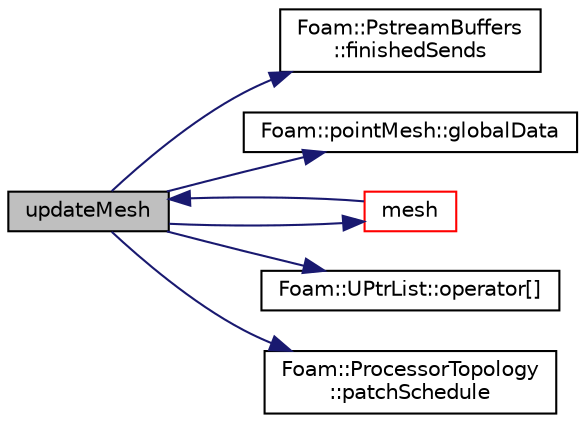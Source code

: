 digraph "updateMesh"
{
  bgcolor="transparent";
  edge [fontname="Helvetica",fontsize="10",labelfontname="Helvetica",labelfontsize="10"];
  node [fontname="Helvetica",fontsize="10",shape=record];
  rankdir="LR";
  Node417 [label="updateMesh",height=0.2,width=0.4,color="black", fillcolor="grey75", style="filled", fontcolor="black"];
  Node417 -> Node418 [color="midnightblue",fontsize="10",style="solid",fontname="Helvetica"];
  Node418 [label="Foam::PstreamBuffers\l::finishedSends",height=0.2,width=0.4,color="black",URL="$a27361.html#a9a9e71480e6b0d1b6d8ef3450eb576ce",tooltip="Mark all sends as having been done. This will start receives. "];
  Node417 -> Node419 [color="midnightblue",fontsize="10",style="solid",fontname="Helvetica"];
  Node419 [label="Foam::pointMesh::globalData",height=0.2,width=0.4,color="black",URL="$a28397.html#a4ae7ecd5871ca5c2830c058848696b1d",tooltip="Return parallel info. "];
  Node417 -> Node420 [color="midnightblue",fontsize="10",style="solid",fontname="Helvetica"];
  Node420 [label="mesh",height=0.2,width=0.4,color="red",URL="$a28393.html#aef91dafeb65266e03215dad90e1d3ff8",tooltip="Return the mesh reference. "];
  Node420 -> Node417 [color="midnightblue",fontsize="10",style="solid",fontname="Helvetica"];
  Node417 -> Node422 [color="midnightblue",fontsize="10",style="solid",fontname="Helvetica"];
  Node422 [label="Foam::UPtrList::operator[]",height=0.2,width=0.4,color="black",URL="$a27101.html#a92eab3a97cd59afdf63a26b0a90642a9",tooltip="Return element const reference. "];
  Node417 -> Node423 [color="midnightblue",fontsize="10",style="solid",fontname="Helvetica"];
  Node423 [label="Foam::ProcessorTopology\l::patchSchedule",height=0.2,width=0.4,color="black",URL="$a28769.html#a073c4059b610f8e1c1aee75fb7b074ab",tooltip="Order in which the patches should be initialised/evaluated. "];
}
